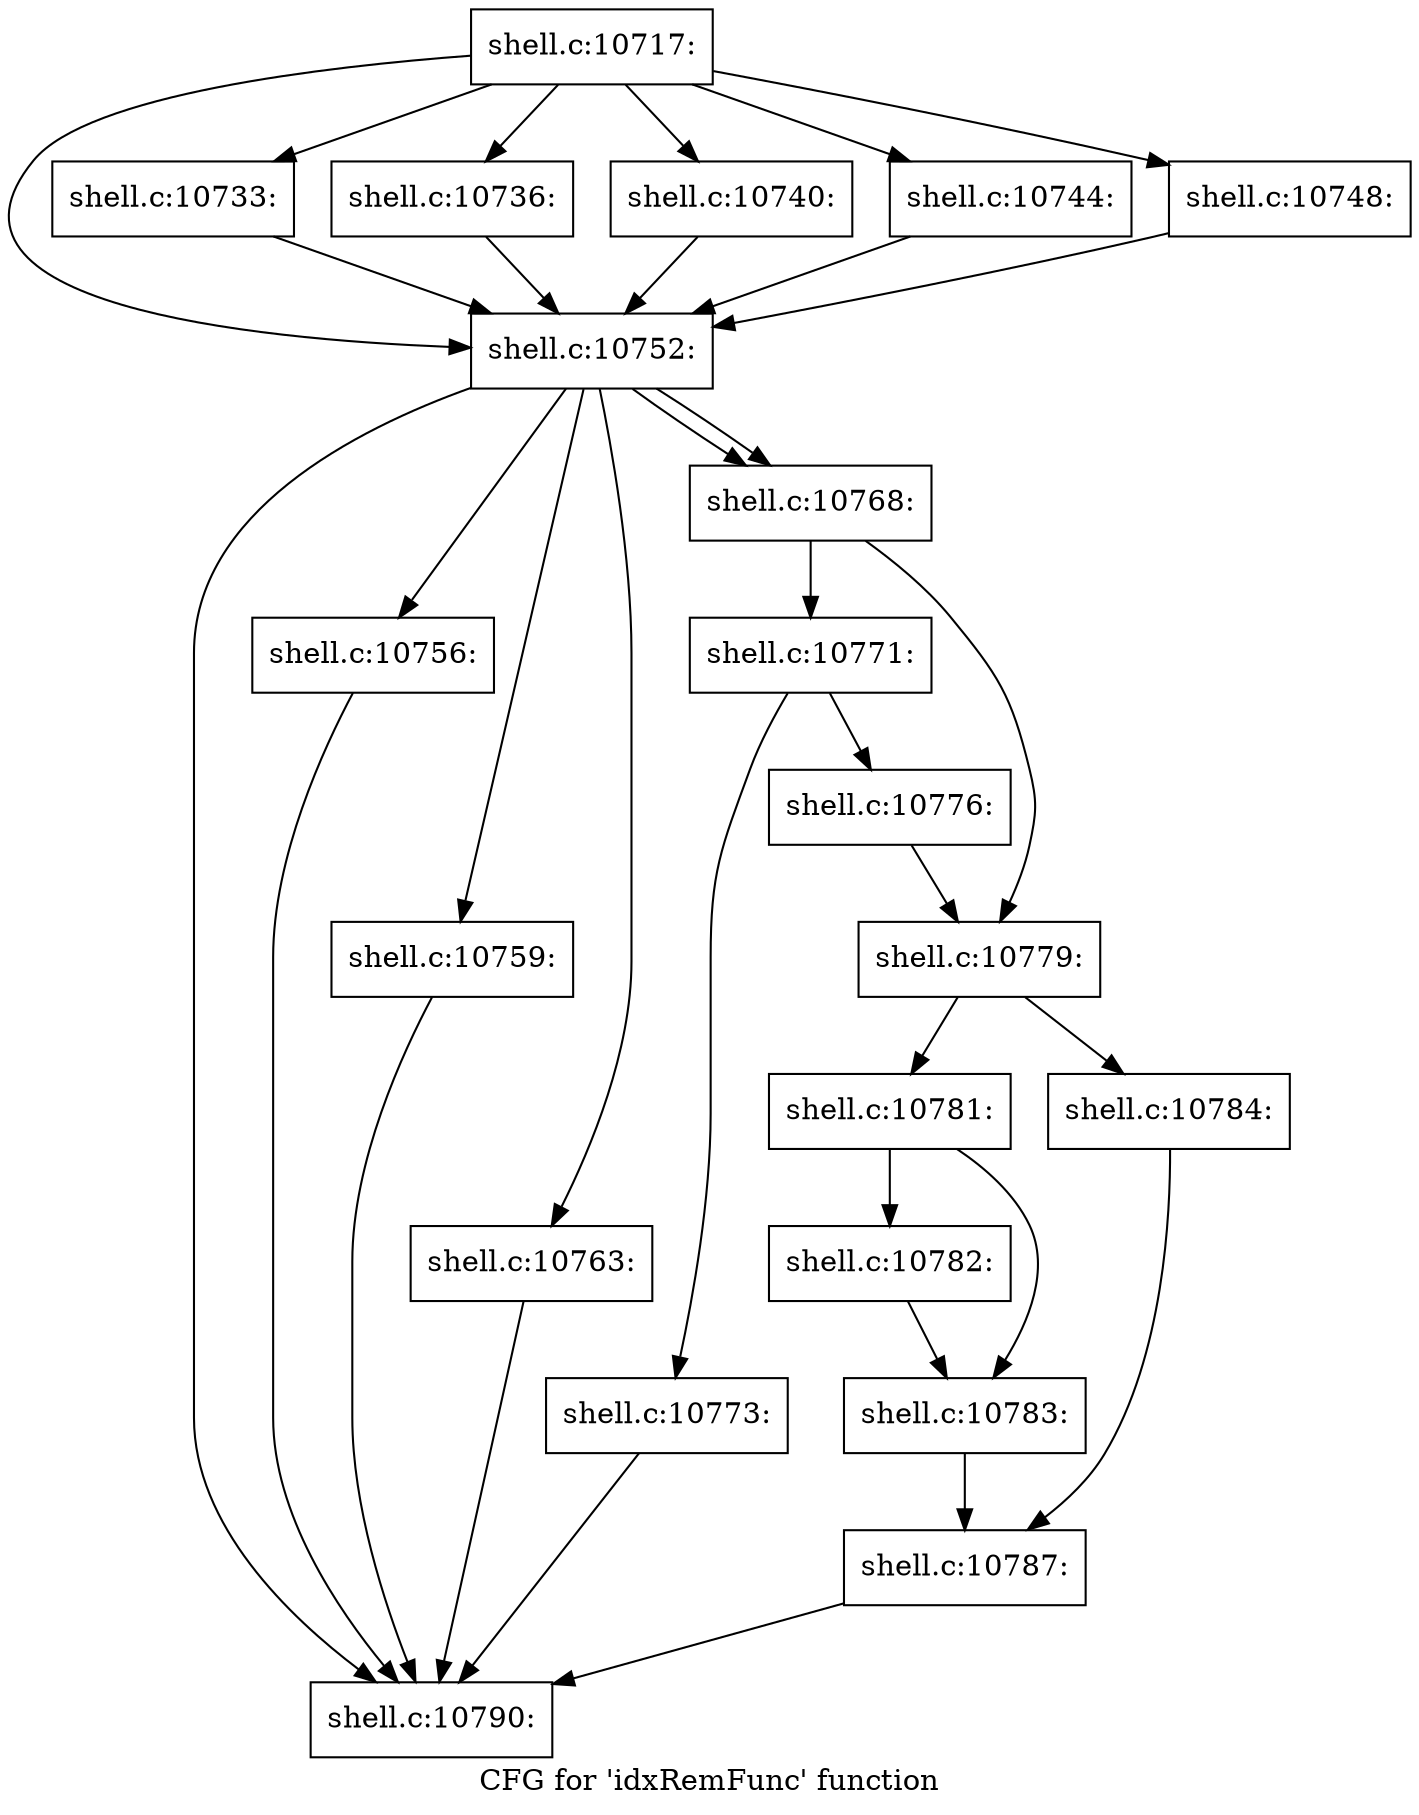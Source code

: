 digraph "CFG for 'idxRemFunc' function" {
	label="CFG for 'idxRemFunc' function";

	Node0x560276ca7030 [shape=record,label="{shell.c:10717:}"];
	Node0x560276ca7030 -> Node0x560276cc0c30;
	Node0x560276ca7030 -> Node0x560276cc1260;
	Node0x560276ca7030 -> Node0x560276cc1350;
	Node0x560276ca7030 -> Node0x560276cc17d0;
	Node0x560276ca7030 -> Node0x560276cc1c50;
	Node0x560276ca7030 -> Node0x560276cc2340;
	Node0x560276cc1260 [shape=record,label="{shell.c:10733:}"];
	Node0x560276cc1260 -> Node0x560276cc0c30;
	Node0x560276cc1350 [shape=record,label="{shell.c:10736:}"];
	Node0x560276cc1350 -> Node0x560276cc0c30;
	Node0x560276cc17d0 [shape=record,label="{shell.c:10740:}"];
	Node0x560276cc17d0 -> Node0x560276cc0c30;
	Node0x560276cc1c50 [shape=record,label="{shell.c:10744:}"];
	Node0x560276cc1c50 -> Node0x560276cc0c30;
	Node0x560276cc2340 [shape=record,label="{shell.c:10748:}"];
	Node0x560276cc2340 -> Node0x560276cc0c30;
	Node0x560276cc0c30 [shape=record,label="{shell.c:10752:}"];
	Node0x560276cc0c30 -> Node0x560276cc0e80;
	Node0x560276cc0c30 -> Node0x560276cc35a0;
	Node0x560276cc0c30 -> Node0x560276cc3690;
	Node0x560276cc0c30 -> Node0x560276cc3c80;
	Node0x560276cc0c30 -> Node0x560276cc4270;
	Node0x560276cc0c30 -> Node0x560276cc4270;
	Node0x560276cc35a0 [shape=record,label="{shell.c:10756:}"];
	Node0x560276cc35a0 -> Node0x560276cc0e80;
	Node0x560276cc3690 [shape=record,label="{shell.c:10759:}"];
	Node0x560276cc3690 -> Node0x560276cc0e80;
	Node0x560276cc3c80 [shape=record,label="{shell.c:10763:}"];
	Node0x560276cc3c80 -> Node0x560276cc0e80;
	Node0x560276cc4270 [shape=record,label="{shell.c:10768:}"];
	Node0x560276cc4270 -> Node0x560276cc4db0;
	Node0x560276cc4270 -> Node0x560276cc4e00;
	Node0x560276cc4db0 [shape=record,label="{shell.c:10771:}"];
	Node0x560276cc4db0 -> Node0x560276cc5cb0;
	Node0x560276cc4db0 -> Node0x560276cc6110;
	Node0x560276cc5cb0 [shape=record,label="{shell.c:10773:}"];
	Node0x560276cc5cb0 -> Node0x560276cc0e80;
	Node0x560276cc6110 [shape=record,label="{shell.c:10776:}"];
	Node0x560276cc6110 -> Node0x560276cc4e00;
	Node0x560276cc4e00 [shape=record,label="{shell.c:10779:}"];
	Node0x560276cc4e00 -> Node0x560276cc6db0;
	Node0x560276cc4e00 -> Node0x560276cc6e50;
	Node0x560276cc6db0 [shape=record,label="{shell.c:10781:}"];
	Node0x560276cc6db0 -> Node0x560276cc76f0;
	Node0x560276cc6db0 -> Node0x560276cc7740;
	Node0x560276cc76f0 [shape=record,label="{shell.c:10782:}"];
	Node0x560276cc76f0 -> Node0x560276cc7740;
	Node0x560276cc7740 [shape=record,label="{shell.c:10783:}"];
	Node0x560276cc7740 -> Node0x560276cc6e00;
	Node0x560276cc6e50 [shape=record,label="{shell.c:10784:}"];
	Node0x560276cc6e50 -> Node0x560276cc6e00;
	Node0x560276cc6e00 [shape=record,label="{shell.c:10787:}"];
	Node0x560276cc6e00 -> Node0x560276cc0e80;
	Node0x560276cc0e80 [shape=record,label="{shell.c:10790:}"];
}
